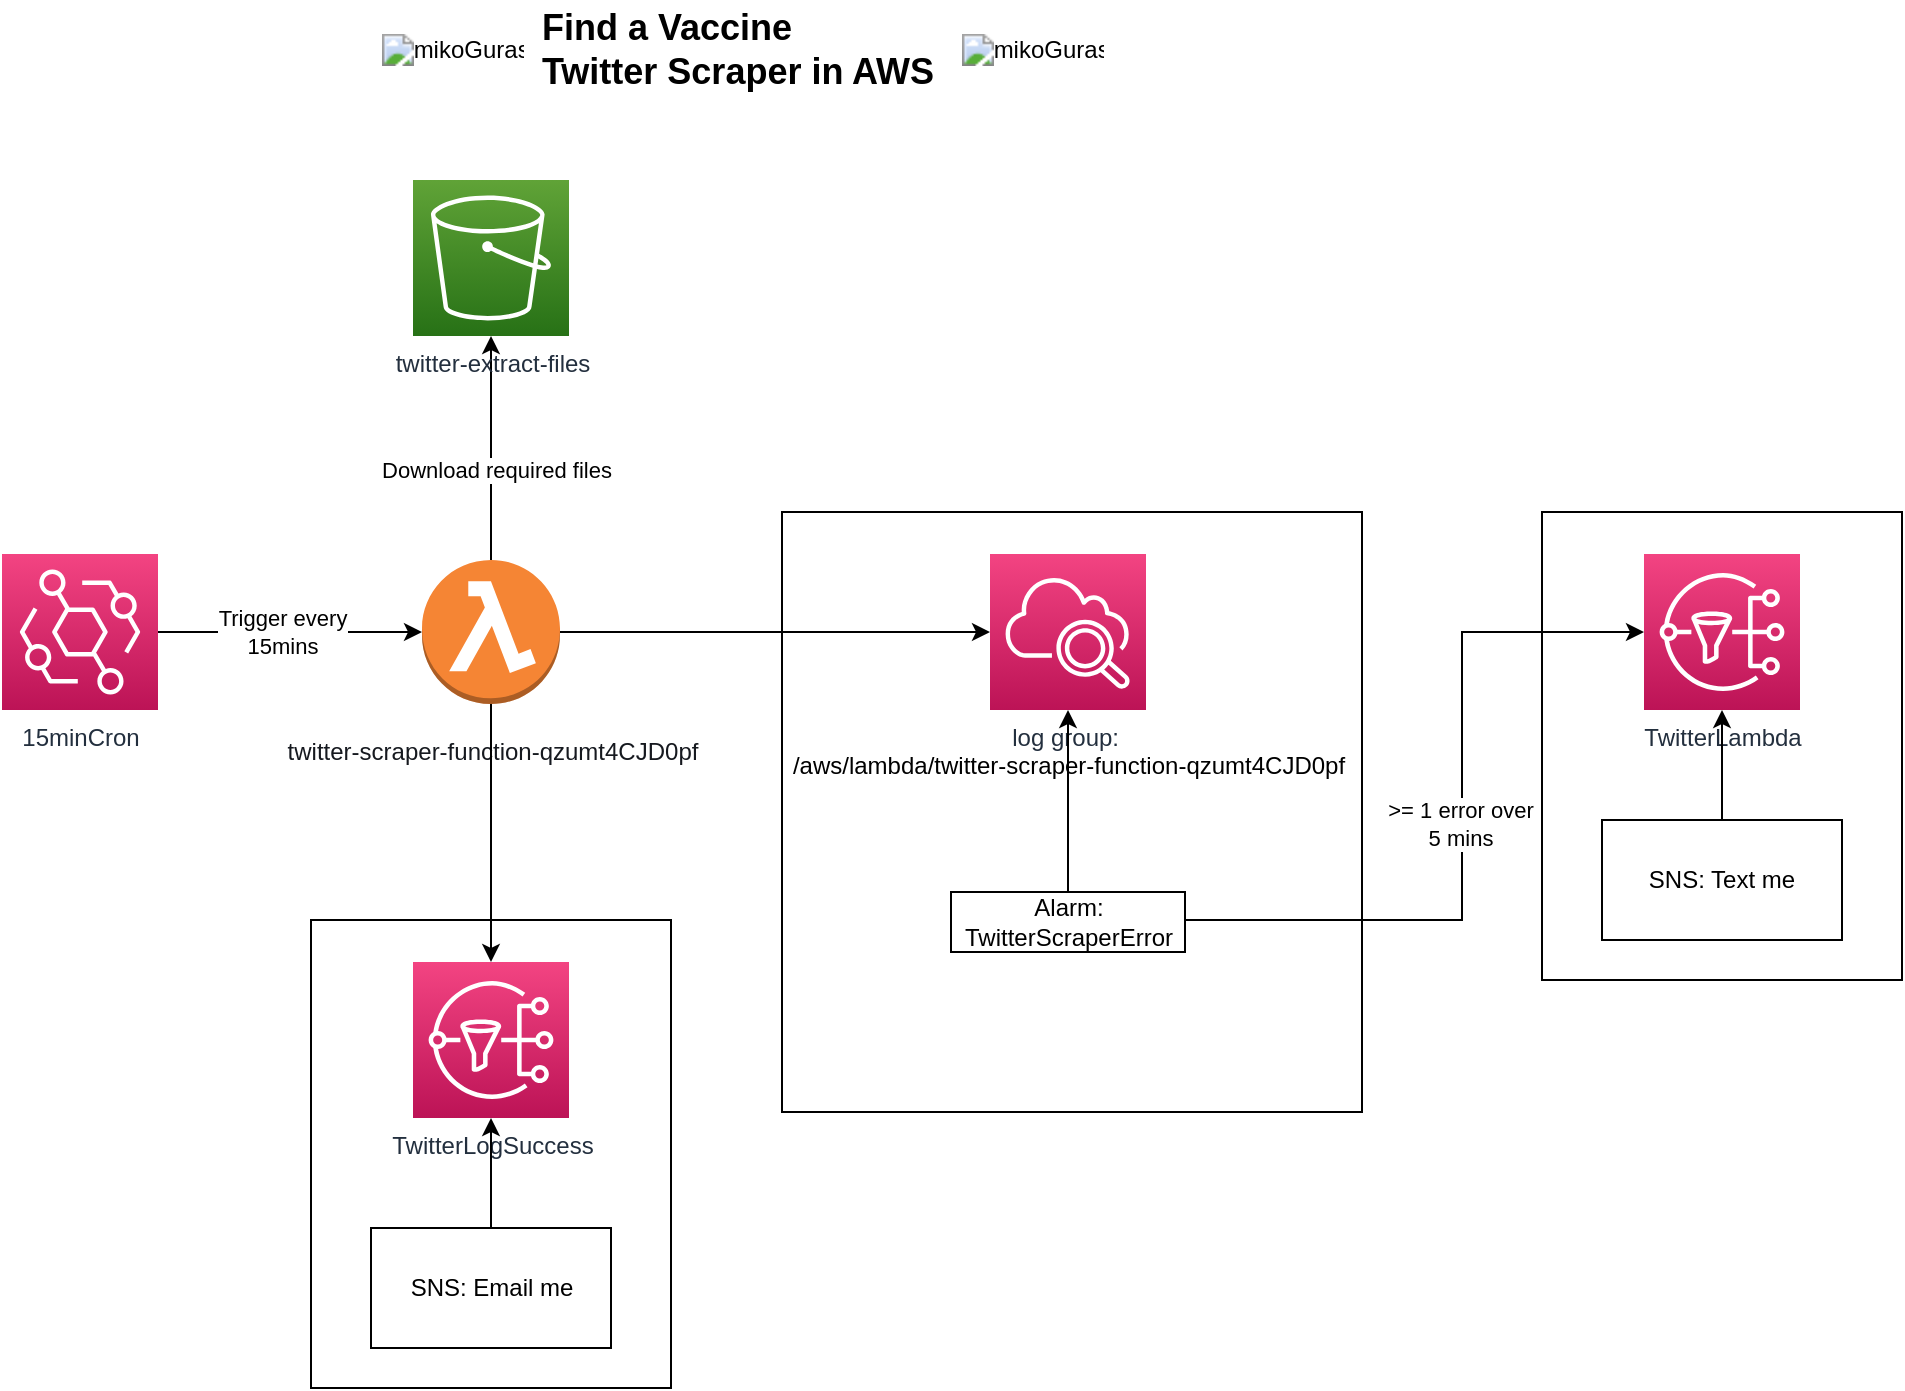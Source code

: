 <mxfile version="13.7.9" type="device"><diagram id="vcimKJ1IFaaitMRX1jQA" name="Page-1"><mxGraphModel dx="1021" dy="1175" grid="1" gridSize="10" guides="1" tooltips="1" connect="1" arrows="1" fold="1" page="1" pageScale="1" pageWidth="850" pageHeight="1100" math="0" shadow="0"><root><mxCell id="0"/><mxCell id="1" parent="0"/><mxCell id="SfFzwPutjvoGQ2Zr6cBF-9" style="edgeStyle=orthogonalEdgeStyle;rounded=0;orthogonalLoop=1;jettySize=auto;html=1;exitX=0.5;exitY=0;exitDx=0;exitDy=0;exitPerimeter=0;" edge="1" parent="1" source="SfFzwPutjvoGQ2Zr6cBF-1" target="SfFzwPutjvoGQ2Zr6cBF-6"><mxGeometry relative="1" as="geometry"/></mxCell><mxCell id="SfFzwPutjvoGQ2Zr6cBF-10" value="Download required files" style="edgeLabel;html=1;align=center;verticalAlign=middle;resizable=0;points=[];" vertex="1" connectable="0" parent="SfFzwPutjvoGQ2Zr6cBF-9"><mxGeometry x="-0.184" y="-1" relative="1" as="geometry"><mxPoint x="1" as="offset"/></mxGeometry></mxCell><mxCell id="SfFzwPutjvoGQ2Zr6cBF-1" value="&lt;h3 class=&quot;awsui-util-pt-n&quot; style=&quot;font-weight: 400 ; color: rgb(22 , 25 , 31) ; margin: 0px ; padding: 0px 0px 0.5rem ; line-height: 2rem ; box-sizing: border-box ; word-break: break-all ; overflow-wrap: break-word ; text-align: left&quot;&gt;&lt;font style=&quot;font-size: 12px&quot;&gt;twitter-scraper-function-qzumt4CJD0pf&lt;/font&gt;&lt;/h3&gt;" style="outlineConnect=0;dashed=0;verticalLabelPosition=bottom;verticalAlign=top;align=center;html=1;shape=mxgraph.aws3.lambda_function;fillColor=#F58534;gradientColor=none;" vertex="1" parent="1"><mxGeometry x="250" y="300" width="69" height="72" as="geometry"/></mxCell><mxCell id="SfFzwPutjvoGQ2Zr6cBF-4" style="edgeStyle=orthogonalEdgeStyle;rounded=0;orthogonalLoop=1;jettySize=auto;html=1;" edge="1" parent="1" source="SfFzwPutjvoGQ2Zr6cBF-3" target="SfFzwPutjvoGQ2Zr6cBF-1"><mxGeometry relative="1" as="geometry"/></mxCell><mxCell id="SfFzwPutjvoGQ2Zr6cBF-5" value="Trigger every&lt;br&gt;15mins" style="edgeLabel;html=1;align=center;verticalAlign=middle;resizable=0;points=[];" vertex="1" connectable="0" parent="SfFzwPutjvoGQ2Zr6cBF-4"><mxGeometry x="0.136" y="-2" relative="1" as="geometry"><mxPoint x="-13" y="-2" as="offset"/></mxGeometry></mxCell><mxCell id="SfFzwPutjvoGQ2Zr6cBF-3" value="15minCron" style="outlineConnect=0;fontColor=#232F3E;gradientColor=#F34482;gradientDirection=north;fillColor=#BC1356;strokeColor=#ffffff;dashed=0;verticalLabelPosition=bottom;verticalAlign=top;align=center;html=1;fontSize=12;fontStyle=0;aspect=fixed;shape=mxgraph.aws4.resourceIcon;resIcon=mxgraph.aws4.eventbridge;" vertex="1" parent="1"><mxGeometry x="40" y="297" width="78" height="78" as="geometry"/></mxCell><mxCell id="SfFzwPutjvoGQ2Zr6cBF-6" value="twitter-extract-files" style="outlineConnect=0;fontColor=#232F3E;gradientColor=#60A337;gradientDirection=north;fillColor=#277116;strokeColor=#ffffff;dashed=0;verticalLabelPosition=bottom;verticalAlign=top;align=center;html=1;fontSize=12;fontStyle=0;aspect=fixed;shape=mxgraph.aws4.resourceIcon;resIcon=mxgraph.aws4.s3;" vertex="1" parent="1"><mxGeometry x="245.5" y="110" width="78" height="78" as="geometry"/></mxCell><mxCell id="SfFzwPutjvoGQ2Zr6cBF-16" value="" style="rounded=0;whiteSpace=wrap;html=1;" vertex="1" parent="1"><mxGeometry x="430" y="276" width="290" height="300" as="geometry"/></mxCell><mxCell id="SfFzwPutjvoGQ2Zr6cBF-17" value="log group:&amp;nbsp;&lt;br&gt;&lt;div style=&quot;text-align: center&quot;&gt;&lt;span&gt;&lt;font color=&quot;#000000&quot;&gt;/aws/lambda/twitter-scraper-function-qzumt4CJD0pf&lt;/font&gt;&lt;/span&gt;&lt;/div&gt;" style="outlineConnect=0;fontColor=#232F3E;gradientColor=#F34482;gradientDirection=north;fillColor=#BC1356;strokeColor=#ffffff;dashed=0;verticalLabelPosition=bottom;verticalAlign=top;align=center;html=1;fontSize=12;fontStyle=0;aspect=fixed;shape=mxgraph.aws4.resourceIcon;resIcon=mxgraph.aws4.cloudwatch_2;" vertex="1" parent="1"><mxGeometry x="534" y="297" width="78" height="78" as="geometry"/></mxCell><mxCell id="SfFzwPutjvoGQ2Zr6cBF-19" style="edgeStyle=orthogonalEdgeStyle;rounded=0;orthogonalLoop=1;jettySize=auto;html=1;" edge="1" parent="1" source="SfFzwPutjvoGQ2Zr6cBF-18" target="SfFzwPutjvoGQ2Zr6cBF-17"><mxGeometry relative="1" as="geometry"/></mxCell><mxCell id="SfFzwPutjvoGQ2Zr6cBF-18" value="Alarm: TwitterScraperError" style="rounded=0;whiteSpace=wrap;html=1;" vertex="1" parent="1"><mxGeometry x="514.5" y="466" width="117" height="30" as="geometry"/></mxCell><mxCell id="SfFzwPutjvoGQ2Zr6cBF-20" value="" style="rounded=0;whiteSpace=wrap;html=1;" vertex="1" parent="1"><mxGeometry x="810" y="276" width="180" height="234" as="geometry"/></mxCell><mxCell id="SfFzwPutjvoGQ2Zr6cBF-22" value="TwitterLambda" style="outlineConnect=0;fontColor=#232F3E;gradientColor=#F34482;gradientDirection=north;fillColor=#BC1356;strokeColor=#ffffff;dashed=0;verticalLabelPosition=bottom;verticalAlign=top;align=center;html=1;fontSize=12;fontStyle=0;aspect=fixed;shape=mxgraph.aws4.resourceIcon;resIcon=mxgraph.aws4.sns;" vertex="1" parent="1"><mxGeometry x="861" y="297" width="78" height="78" as="geometry"/></mxCell><mxCell id="SfFzwPutjvoGQ2Zr6cBF-25" value="" style="edgeStyle=orthogonalEdgeStyle;rounded=0;orthogonalLoop=1;jettySize=auto;html=1;" edge="1" parent="1" source="SfFzwPutjvoGQ2Zr6cBF-24" target="SfFzwPutjvoGQ2Zr6cBF-22"><mxGeometry relative="1" as="geometry"><mxPoint x="900" y="476" as="targetPoint"/></mxGeometry></mxCell><mxCell id="SfFzwPutjvoGQ2Zr6cBF-24" value="SNS: Text me" style="rounded=0;whiteSpace=wrap;html=1;" vertex="1" parent="1"><mxGeometry x="840" y="430" width="120" height="60" as="geometry"/></mxCell><mxCell id="SfFzwPutjvoGQ2Zr6cBF-26" style="edgeStyle=orthogonalEdgeStyle;rounded=0;orthogonalLoop=1;jettySize=auto;html=1;" edge="1" parent="1" source="SfFzwPutjvoGQ2Zr6cBF-1" target="SfFzwPutjvoGQ2Zr6cBF-17"><mxGeometry relative="1" as="geometry"/></mxCell><mxCell id="SfFzwPutjvoGQ2Zr6cBF-27" style="edgeStyle=orthogonalEdgeStyle;rounded=0;orthogonalLoop=1;jettySize=auto;html=1;" edge="1" parent="1" source="SfFzwPutjvoGQ2Zr6cBF-18" target="SfFzwPutjvoGQ2Zr6cBF-22"><mxGeometry relative="1" as="geometry"><Array as="points"><mxPoint x="770" y="480"/><mxPoint x="770" y="336"/></Array></mxGeometry></mxCell><mxCell id="SfFzwPutjvoGQ2Zr6cBF-28" value="&amp;gt;= 1 error over&lt;br&gt;5 mins" style="edgeLabel;html=1;align=center;verticalAlign=middle;resizable=0;points=[];" vertex="1" connectable="0" parent="SfFzwPutjvoGQ2Zr6cBF-27"><mxGeometry x="-0.267" y="48" relative="1" as="geometry"><mxPoint as="offset"/></mxGeometry></mxCell><mxCell id="SfFzwPutjvoGQ2Zr6cBF-30" value="&lt;div id=&quot;content&quot; class=&quot;style-scope yt-live-chat-text-message-renderer&quot; style=&quot;margin: 0px ; padding: 0px ; border: 0px ; background: transparent ; min-width: 0px&quot;&gt;&lt;span id=&quot;message&quot; dir=&quot;auto&quot; class=&quot;style-scope yt-live-chat-text-message-renderer&quot; style=&quot;margin: 0px ; padding: 0px ; border: 0px ; background: transparent ; line-height: 16px ; overflow: hidden ; overflow-wrap: break-word ; word-break: break-word&quot;&gt;&lt;img class=&quot;emoji yt-formatted-string style-scope yt-live-chat-text-message-renderer&quot; src=&quot;https://yt3.ggpht.com/-2T-c9aiSjSaPRaVwsrLhK8O2-zroz36PUPtuVN5c8eU59JdCp9u0AmBfTeCCRvlif5m0xpICMo=w48-h48-c-k-nd&quot; alt=&quot;mikoGurasan&quot; id=&quot;emoji-35934&quot; style=&quot;background: transparent ; margin: -1px 2px 1px ; padding: 0px ; border: 0px ; vertical-align: middle&quot;&gt;&lt;/span&gt;&lt;/div&gt;" style="text;html=1;align=center;verticalAlign=middle;resizable=0;points=[];autosize=1;" vertex="1" parent="1"><mxGeometry x="230" y="20" width="70" height="50" as="geometry"/></mxCell><mxCell id="SfFzwPutjvoGQ2Zr6cBF-31" value="&lt;font style=&quot;font-size: 18px&quot;&gt;&lt;b&gt;Find a Vaccine&lt;br&gt;Twitter Scraper in AWS&lt;br&gt;&lt;/b&gt;&lt;/font&gt;" style="text;html=1;strokeColor=none;fillColor=none;align=left;verticalAlign=middle;whiteSpace=wrap;rounded=0;" vertex="1" parent="1"><mxGeometry x="307.5" y="35" width="226.5" height="20" as="geometry"/></mxCell><mxCell id="SfFzwPutjvoGQ2Zr6cBF-32" value="&lt;div id=&quot;content&quot; class=&quot;style-scope yt-live-chat-text-message-renderer&quot; style=&quot;margin: 0px ; padding: 0px ; border: 0px ; background: transparent ; min-width: 0px&quot;&gt;&lt;span id=&quot;message&quot; dir=&quot;auto&quot; class=&quot;style-scope yt-live-chat-text-message-renderer&quot; style=&quot;margin: 0px ; padding: 0px ; border: 0px ; background: transparent ; line-height: 16px ; overflow: hidden ; overflow-wrap: break-word ; word-break: break-word&quot;&gt;&lt;img class=&quot;emoji yt-formatted-string style-scope yt-live-chat-text-message-renderer&quot; src=&quot;https://yt3.ggpht.com/-2T-c9aiSjSaPRaVwsrLhK8O2-zroz36PUPtuVN5c8eU59JdCp9u0AmBfTeCCRvlif5m0xpICMo=w48-h48-c-k-nd&quot; alt=&quot;mikoGurasan&quot; id=&quot;emoji-35934&quot; style=&quot;background: transparent ; margin: -1px 2px 1px ; padding: 0px ; border: 0px ; vertical-align: middle&quot;&gt;&lt;/span&gt;&lt;/div&gt;" style="text;html=1;align=center;verticalAlign=middle;resizable=0;points=[];autosize=1;" vertex="1" parent="1"><mxGeometry x="520" y="20" width="70" height="50" as="geometry"/></mxCell><mxCell id="SfFzwPutjvoGQ2Zr6cBF-33" value="" style="rounded=0;whiteSpace=wrap;html=1;" vertex="1" parent="1"><mxGeometry x="194.5" y="480" width="180" height="234" as="geometry"/></mxCell><mxCell id="SfFzwPutjvoGQ2Zr6cBF-34" value="TwitterLogSuccess" style="outlineConnect=0;fontColor=#232F3E;gradientColor=#F34482;gradientDirection=north;fillColor=#BC1356;strokeColor=#ffffff;dashed=0;verticalLabelPosition=bottom;verticalAlign=top;align=center;html=1;fontSize=12;fontStyle=0;aspect=fixed;shape=mxgraph.aws4.resourceIcon;resIcon=mxgraph.aws4.sns;" vertex="1" parent="1"><mxGeometry x="245.5" y="501" width="78" height="78" as="geometry"/></mxCell><mxCell id="SfFzwPutjvoGQ2Zr6cBF-35" value="" style="edgeStyle=orthogonalEdgeStyle;rounded=0;orthogonalLoop=1;jettySize=auto;html=1;" edge="1" parent="1" source="SfFzwPutjvoGQ2Zr6cBF-36" target="SfFzwPutjvoGQ2Zr6cBF-34"><mxGeometry relative="1" as="geometry"><mxPoint x="284.5" y="680" as="targetPoint"/></mxGeometry></mxCell><mxCell id="SfFzwPutjvoGQ2Zr6cBF-36" value="SNS: Email me" style="rounded=0;whiteSpace=wrap;html=1;" vertex="1" parent="1"><mxGeometry x="224.5" y="634" width="120" height="60" as="geometry"/></mxCell><mxCell id="SfFzwPutjvoGQ2Zr6cBF-37" style="edgeStyle=orthogonalEdgeStyle;rounded=0;orthogonalLoop=1;jettySize=auto;html=1;" edge="1" parent="1" source="SfFzwPutjvoGQ2Zr6cBF-1" target="SfFzwPutjvoGQ2Zr6cBF-34"><mxGeometry relative="1" as="geometry"/></mxCell></root></mxGraphModel></diagram></mxfile>